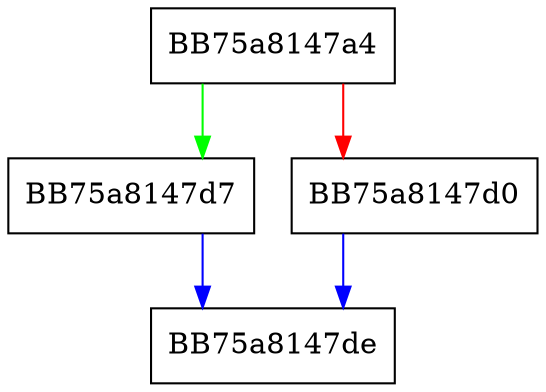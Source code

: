 digraph GetRefOpt {
  node [shape="box"];
  graph [splines=ortho];
  BB75a8147a4 -> BB75a8147d7 [color="green"];
  BB75a8147a4 -> BB75a8147d0 [color="red"];
  BB75a8147d0 -> BB75a8147de [color="blue"];
  BB75a8147d7 -> BB75a8147de [color="blue"];
}